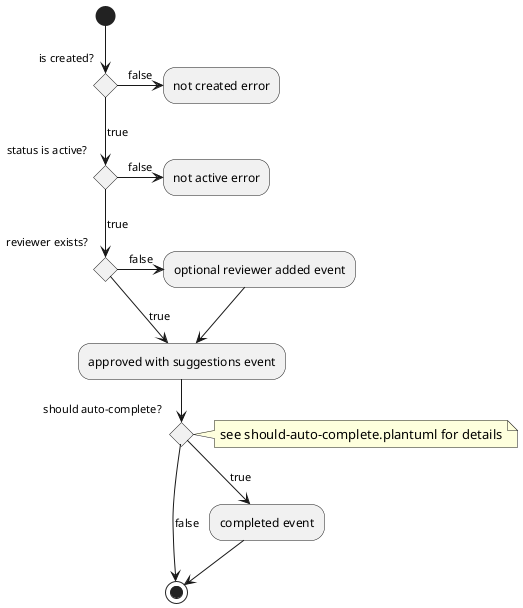 @startuml approve with suggestions

(*) --> if "is created?" then
  ->[false] "not created error"
else
  -->[true] if "status is active?" then
    ->[false] "not active error"
  else
    [true] if "reviewer exists?" then
      ->[false] "optional reviewer added event"
      --> "approved with suggestions event"
    else
      --> [true] "approved with suggestions event"
      --> if "should auto-complete?" then
      note right: see should-auto-complete.plantuml for details
        --> [true] "completed event"
        --> (*)
      else
        -> [false] (*)
      endif
    endif
  endif
endif

@enduml
